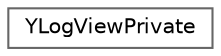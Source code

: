 digraph "Graphical Class Hierarchy"
{
 // LATEX_PDF_SIZE
  bgcolor="transparent";
  edge [fontname=Helvetica,fontsize=10,labelfontname=Helvetica,labelfontsize=10];
  node [fontname=Helvetica,fontsize=10,shape=box,height=0.2,width=0.4];
  rankdir="LR";
  Node0 [id="Node000000",label="YLogViewPrivate",height=0.2,width=0.4,color="grey40", fillcolor="white", style="filled",URL="$structYLogViewPrivate.html",tooltip=" "];
}
